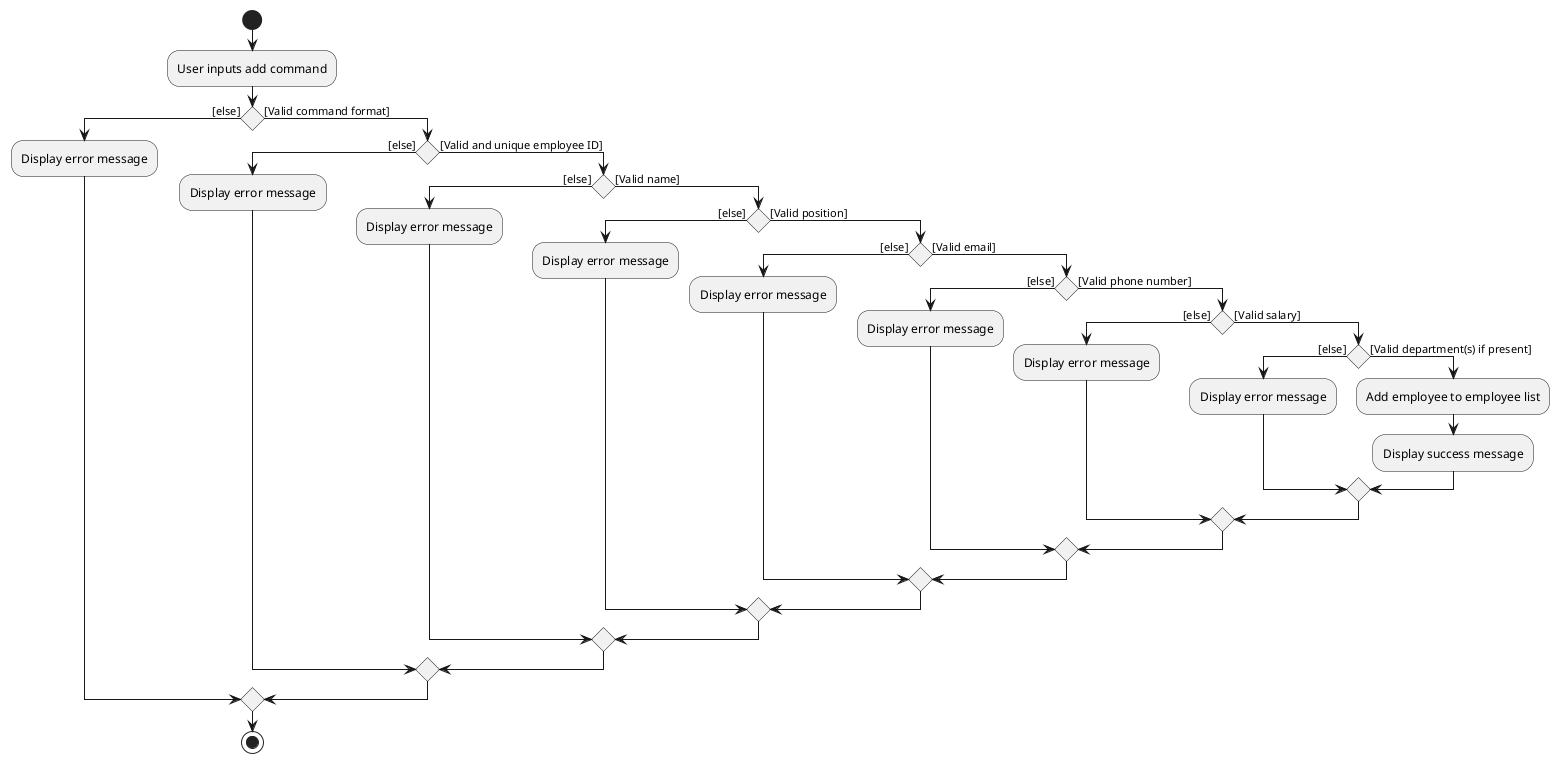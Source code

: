 @startuml
'https://plantuml.com/activity-diagram-beta

start
:User inputs add command;

if () then ([else]) 
  :Display error message;
else ([Valid command format])
  if () then ([else])
    :Display error message;
  else ([Valid and unique employee ID])
    if () then ([else])
      :Display error message;
    else ([Valid name])
        if () then ([else])
            :Display error message;
        else ([Valid position])
            if () then ([else])
              :Display error message;
            else ([Valid email])
                if () then ([else])
                    :Display error message;
                else ([Valid phone number])
                    if () then ([else])
                        :Display error message;
                    else ([Valid salary])
                        if () then ([else])
                            :Display error message;
                        else ([Valid department(s) if present])
                            :Add employee to employee list;
                            :Display success message;
                        endif
                    endif
                endif
            endif
        endif
    endif
endif
endif
stop

                

